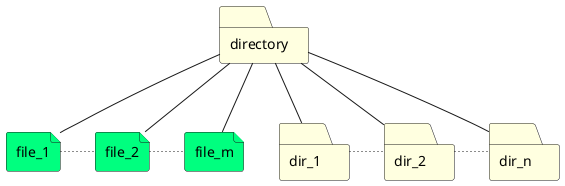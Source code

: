 @startuml

folder directory #LightYellow
folder dir_1 #LightYellow
folder dir_2 #LightYellow
folder dir_n #LightYellow

file file_1 #SpringGreen
file file_2 #SpringGreen
file file_m #SpringGreen

directory -- file_1
directory -- file_2
directory -- file_m

directory -- dir_1
directory -- dir_2
directory -- dir_n

file_1 ~right~ file_2
file_2 ~right~ file_m
dir_1 ~right~ dir_2
dir_2 ~right~ dir_n

@enduml